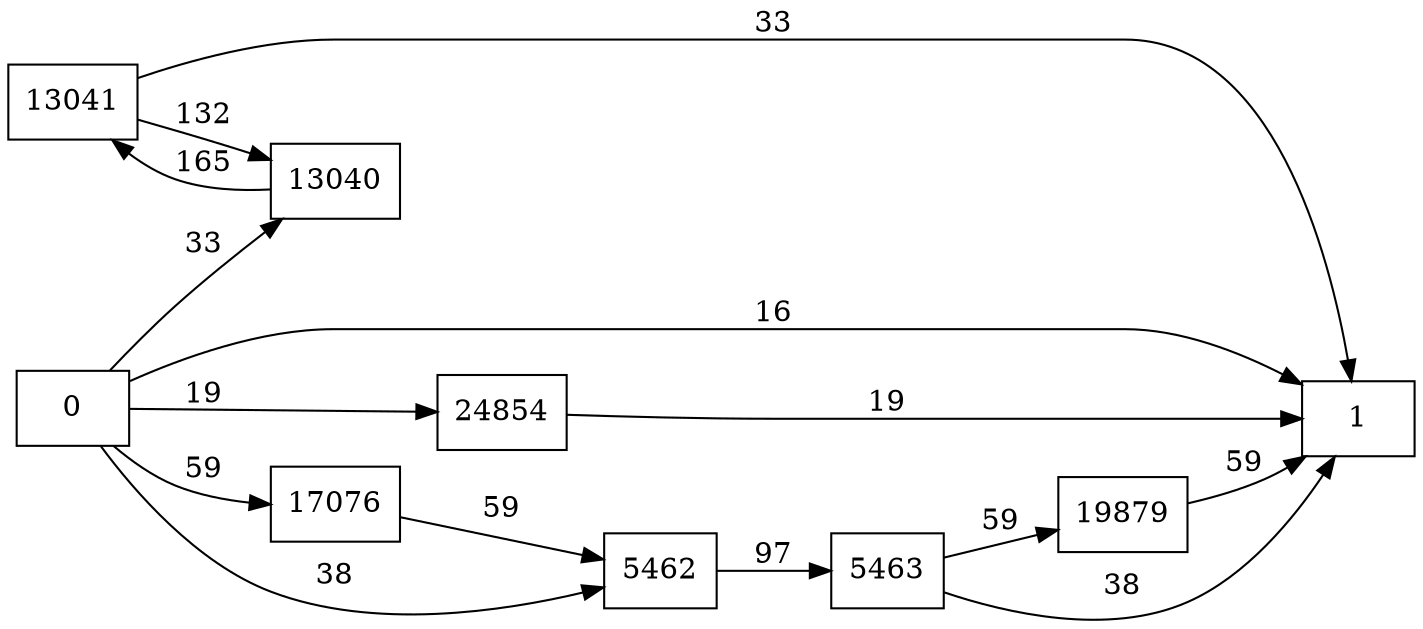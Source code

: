 digraph {
	graph [rankdir=LR]
	node [shape=rectangle]
	5462 -> 5463 [label=97]
	5463 -> 1 [label=38]
	5463 -> 19879 [label=59]
	13040 -> 13041 [label=165]
	13041 -> 13040 [label=132]
	13041 -> 1 [label=33]
	17076 -> 5462 [label=59]
	19879 -> 1 [label=59]
	24854 -> 1 [label=19]
	0 -> 1 [label=16]
	0 -> 5462 [label=38]
	0 -> 13040 [label=33]
	0 -> 17076 [label=59]
	0 -> 24854 [label=19]
}
